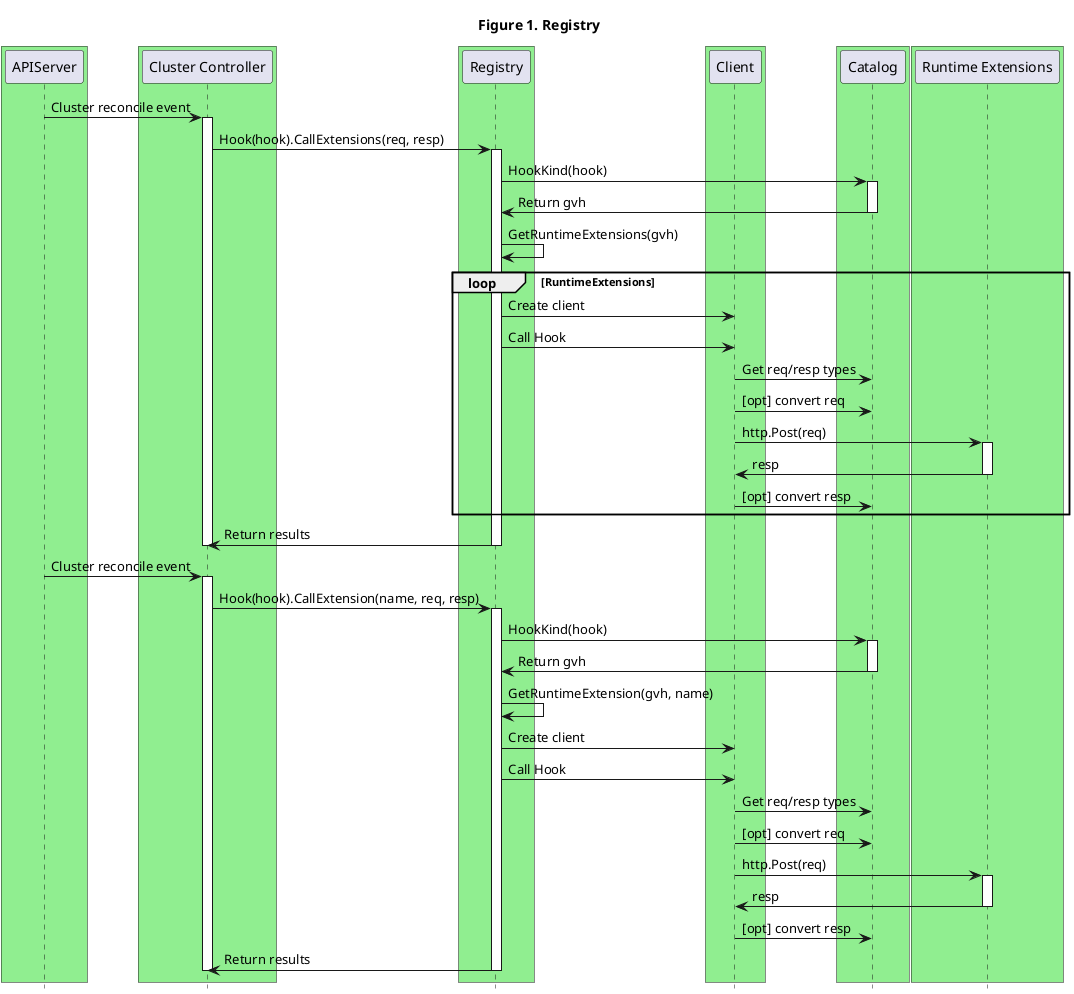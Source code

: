 @startuml
title Figure 1. Registry

' -- GROUPS START ---

box #LightGreen
participant "APIServer"
end box

box #LightGreen
participant "Cluster Controller"
end box

box #LightGreen
participant "Registry"
end box

box #LightGreen
participant "Client"
end box

box #LightGreen
participant "Catalog"
end box

box #LightGreen
participant "Runtime Extensions"
end box

' -- GROUPS END ---

' -- CallExtensions ---

"APIServer" -> "Cluster Controller": Cluster reconcile event
activate "Cluster Controller"

"Cluster Controller" -> "Registry": Hook(hook).CallExtensions(req, resp)
activate "Registry"


"Registry" -> "Catalog": HookKind(hook)
activate "Catalog"
"Catalog" -> "Registry": Return gvh
deactivate "Catalog"

"Registry" -> "Registry": GetRuntimeExtensions(gvh)

loop RuntimeExtensions
  "Registry" -> "Client": Create client

  "Registry" -> "Client": Call Hook

  "Client" -> "Catalog": Get req/resp types
  "Client" -> "Catalog": [opt] convert req

  "Client" -> "Runtime Extensions": http.Post(req)
  activate "Runtime Extensions"
  "Runtime Extensions" -> "Client": resp
  deactivate "Runtime Extensions"

  "Client" -> "Catalog": [opt] convert resp
end

"Registry" -> "Cluster Controller": Return results
deactivate "Registry"

deactivate "Cluster Controller"

' -- CallExtension ---

"APIServer" -> "Cluster Controller": Cluster reconcile event
activate "Cluster Controller"

"Cluster Controller" -> "Registry": Hook(hook).CallExtension(name, req, resp)
activate "Registry"


"Registry" -> "Catalog": HookKind(hook)
activate "Catalog"
"Catalog" -> "Registry": Return gvh
deactivate "Catalog"

"Registry" -> "Registry": GetRuntimeExtension(gvh, name)

"Registry" -> "Client": Create client
"Registry" -> "Client": Call Hook

"Client" -> "Catalog": Get req/resp types
"Client" -> "Catalog": [opt] convert req

"Client" -> "Runtime Extensions": http.Post(req)
activate "Runtime Extensions"
"Runtime Extensions" -> "Client": resp
deactivate "Runtime Extensions"

"Client" -> "Catalog": [opt] convert resp

"Registry" -> "Cluster Controller": Return results
deactivate "Registry"

deactivate "Cluster Controller"

hide footbox
@enduml

